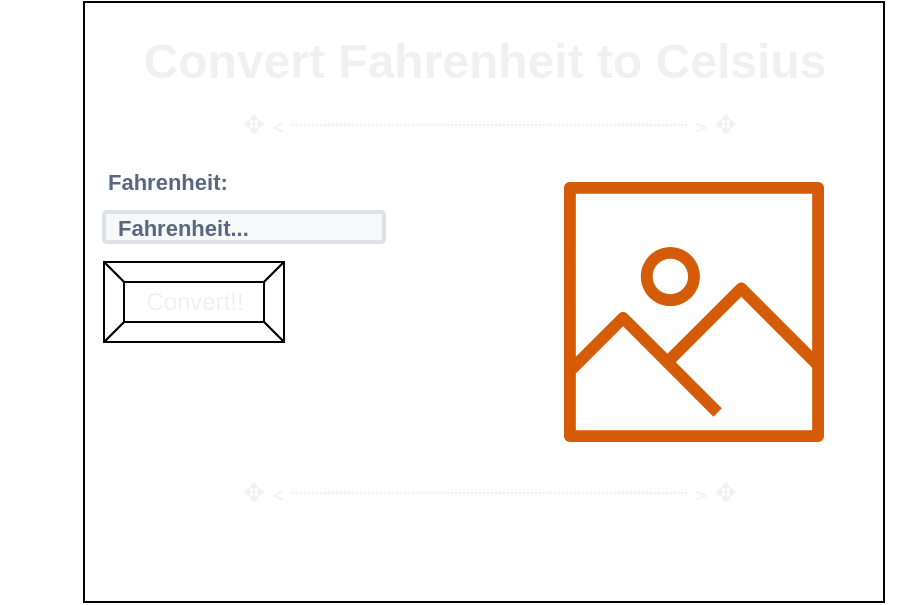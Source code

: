 <mxfile>
    <diagram id="pIaEtrtLPv3HG8r1JEND" name="Page-1">
        <mxGraphModel dx="463" dy="490" grid="1" gridSize="10" guides="1" tooltips="1" connect="1" arrows="1" fold="1" page="1" pageScale="1" pageWidth="850" pageHeight="1100" math="0" shadow="0">
            <root>
                <mxCell id="0"/>
                <mxCell id="1" parent="0"/>
                <mxCell id="2" value="" style="rounded=0;whiteSpace=wrap;html=1;" parent="1" vertex="1">
                    <mxGeometry x="80" y="80" width="400" height="300" as="geometry"/>
                </mxCell>
                <mxCell id="7" value="Convert Fahrenheit to Celsius" style="text;strokeColor=none;fillColor=none;html=1;fontSize=24;fontStyle=1;verticalAlign=middle;align=center;fontColor=#F0F0F0;" vertex="1" parent="1">
                    <mxGeometry x="230" y="90" width="100" height="40" as="geometry"/>
                </mxCell>
                <mxCell id="10" value="&lt;ul style=&quot;box-sizing: border-box ; overflow-wrap: break-word ; font-family: &amp;#34;arial&amp;#34; , sans-serif ; font-size: 1.1em&quot;&gt;&lt;li style=&quot;box-sizing: border-box ; overflow-wrap: break-word ; list-style-type: none&quot;&gt;✥﹤┈┈┈┈┈┈┈┈┈┈┈┈┈┈┈┈┈┈┈┈┈┈┈┈┈﹥✥&lt;/li&gt;&lt;/ul&gt;" style="text;html=1;strokeColor=none;fillColor=none;align=center;verticalAlign=middle;whiteSpace=wrap;rounded=0;fontColor=#F0F0F0;" vertex="1" parent="1">
                    <mxGeometry x="38" y="126" width="450" height="30" as="geometry"/>
                </mxCell>
                <mxCell id="11" value="Fahrenheit:" style="fillColor=none;strokeColor=none;html=1;fontSize=11;fontStyle=0;align=left;fontColor=#596780;fontStyle=1;fontSize=11;labelBackgroundColor=none;" vertex="1" parent="1">
                    <mxGeometry x="90" y="160" width="240" height="20" as="geometry"/>
                </mxCell>
                <mxCell id="12" value="&lt;span style=&quot;font-size: 11px ; font-weight: 700&quot;&gt;Fahrenheit...&lt;/span&gt;" style="rounded=1;arcSize=9;fillColor=#F7F8F9;align=left;spacingLeft=5;strokeColor=#DEE1E6;html=1;strokeWidth=2;fontColor=#596780;fontSize=12;labelBackgroundColor=none;" vertex="1" parent="1">
                    <mxGeometry x="90" y="185" width="140" height="15" as="geometry"/>
                </mxCell>
                <mxCell id="13" value="Convert!!" style="labelPosition=center;verticalLabelPosition=middle;align=center;html=1;shape=mxgraph.basic.button;dx=10;labelBackgroundColor=none;fontColor=#F0F0F0;" vertex="1" parent="1">
                    <mxGeometry x="90" y="210" width="90" height="40" as="geometry"/>
                </mxCell>
                <mxCell id="14" value="" style="sketch=0;outlineConnect=0;fontColor=#232F3E;gradientColor=none;fillColor=#D45B07;strokeColor=none;dashed=0;verticalLabelPosition=bottom;verticalAlign=top;align=center;html=1;fontSize=12;fontStyle=0;aspect=fixed;pointerEvents=1;shape=mxgraph.aws4.container_registry_image;labelBackgroundColor=none;" vertex="1" parent="1">
                    <mxGeometry x="320" y="170" width="130" height="130" as="geometry"/>
                </mxCell>
                <mxCell id="xmzYkjsA1-49yB1Jcw_V-14" value="&lt;ul style=&quot;box-sizing: border-box ; overflow-wrap: break-word ; font-family: &amp;#34;arial&amp;#34; , sans-serif ; font-size: 1.1em&quot;&gt;&lt;li style=&quot;box-sizing: border-box ; overflow-wrap: break-word ; list-style-type: none&quot;&gt;✥﹤┈┈┈┈┈┈┈┈┈┈┈┈┈┈┈┈┈┈┈┈┈┈┈┈┈﹥✥&lt;/li&gt;&lt;/ul&gt;" style="text;html=1;strokeColor=none;fillColor=none;align=center;verticalAlign=middle;whiteSpace=wrap;rounded=0;fontColor=#F0F0F0;" vertex="1" parent="1">
                    <mxGeometry x="38" y="310" width="450" height="30" as="geometry"/>
                </mxCell>
            </root>
        </mxGraphModel>
    </diagram>
    <diagram id="izphS7DkK-PT1-R-Eh5a" name="Page-2">
        <mxGraphModel dx="463" dy="490" grid="1" gridSize="10" guides="1" tooltips="1" connect="1" arrows="1" fold="1" page="1" pageScale="1" pageWidth="827" pageHeight="1169" math="0" shadow="0">
            <root>
                <mxCell id="si5a-FBpuGMCU0Gsgv0Z-0"/>
                <mxCell id="si5a-FBpuGMCU0Gsgv0Z-1" parent="si5a-FBpuGMCU0Gsgv0Z-0"/>
                <mxCell id="si5a-FBpuGMCU0Gsgv0Z-2" value="" style="rounded=0;whiteSpace=wrap;html=1;" vertex="1" parent="si5a-FBpuGMCU0Gsgv0Z-1">
                    <mxGeometry x="80" y="80" width="400" height="300" as="geometry"/>
                </mxCell>
                <mxCell id="si5a-FBpuGMCU0Gsgv0Z-3" value="Convert Fahrenheit to Celsius" style="text;strokeColor=none;fillColor=none;html=1;fontSize=24;fontStyle=1;verticalAlign=middle;align=center;fontColor=#F0F0F0;" vertex="1" parent="si5a-FBpuGMCU0Gsgv0Z-1">
                    <mxGeometry x="230" y="90" width="100" height="40" as="geometry"/>
                </mxCell>
                <mxCell id="si5a-FBpuGMCU0Gsgv0Z-4" value="Fahrenheit:" style="fillColor=none;strokeColor=none;html=1;fontSize=11;fontStyle=0;align=left;fontColor=#596780;fontStyle=1;fontSize=11;labelBackgroundColor=none;" vertex="1" parent="si5a-FBpuGMCU0Gsgv0Z-1">
                    <mxGeometry x="90" y="160" width="240" height="20" as="geometry"/>
                </mxCell>
                <mxCell id="si5a-FBpuGMCU0Gsgv0Z-5" value="&lt;span style=&quot;font-size: 11px ; font-weight: 700&quot;&gt;Fahrenheit...&lt;/span&gt;" style="rounded=1;arcSize=9;fillColor=#F7F8F9;align=left;spacingLeft=5;strokeColor=#DEE1E6;html=1;strokeWidth=2;fontColor=#596780;fontSize=12;labelBackgroundColor=none;" vertex="1" parent="si5a-FBpuGMCU0Gsgv0Z-1">
                    <mxGeometry x="90" y="185" width="140" height="15" as="geometry"/>
                </mxCell>
                <mxCell id="si5a-FBpuGMCU0Gsgv0Z-6" value="Convert!!" style="labelPosition=center;verticalLabelPosition=middle;align=center;html=1;shape=mxgraph.basic.button;dx=10;labelBackgroundColor=none;fontColor=#F0F0F0;" vertex="1" parent="si5a-FBpuGMCU0Gsgv0Z-1">
                    <mxGeometry x="90" y="210" width="90" height="40" as="geometry"/>
                </mxCell>
                <mxCell id="si5a-FBpuGMCU0Gsgv0Z-7" value="" style="sketch=0;outlineConnect=0;fontColor=#232F3E;gradientColor=none;fillColor=#D45B07;strokeColor=none;dashed=0;verticalLabelPosition=bottom;verticalAlign=top;align=center;html=1;fontSize=12;fontStyle=0;aspect=fixed;pointerEvents=1;shape=mxgraph.aws4.container_registry_image;labelBackgroundColor=none;" vertex="1" parent="si5a-FBpuGMCU0Gsgv0Z-1">
                    <mxGeometry x="320" y="170" width="130" height="130" as="geometry"/>
                </mxCell>
                <mxCell id="si5a-FBpuGMCU0Gsgv0Z-8" value="Celsius: _____C&lt;span style=&quot;color: rgb(232 , 234 , 237) ; font-family: &amp;#34;arial&amp;#34; , sans-serif ; text-align: left ; background-color: rgb(32 , 33 , 36)&quot;&gt;&lt;font style=&quot;font-size: 22px&quot;&gt;°&lt;/font&gt;&lt;/span&gt;" style="text;html=1;strokeColor=none;fillColor=none;align=center;verticalAlign=middle;whiteSpace=wrap;rounded=0;labelBackgroundColor=none;fontColor=#F0F0F0;" vertex="1" parent="si5a-FBpuGMCU0Gsgv0Z-1">
                    <mxGeometry x="72.5" y="250" width="125" height="30" as="geometry"/>
                </mxCell>
                <mxCell id="H66EPPlQIOPHwVtBMTQF-0" value="&lt;ul style=&quot;box-sizing: border-box ; overflow-wrap: break-word ; font-family: &amp;#34;arial&amp;#34; , sans-serif ; font-size: 1.1em&quot;&gt;&lt;li style=&quot;box-sizing: border-box ; overflow-wrap: break-word ; list-style-type: none&quot;&gt;✥﹤┈┈┈┈┈┈┈┈┈┈┈┈┈┈┈┈┈┈┈┈┈┈┈┈┈﹥✥&lt;/li&gt;&lt;/ul&gt;" style="text;html=1;strokeColor=none;fillColor=none;align=center;verticalAlign=middle;whiteSpace=wrap;rounded=0;fontColor=#F0F0F0;" vertex="1" parent="si5a-FBpuGMCU0Gsgv0Z-1">
                    <mxGeometry x="38" y="126" width="450" height="30" as="geometry"/>
                </mxCell>
                <mxCell id="j6RnEkgZVJ1mxfoy30e4-0" value="&lt;ul style=&quot;box-sizing: border-box ; overflow-wrap: break-word ; font-family: &amp;#34;arial&amp;#34; , sans-serif ; font-size: 1.1em&quot;&gt;&lt;li style=&quot;box-sizing: border-box ; overflow-wrap: break-word ; list-style-type: none&quot;&gt;✥﹤┈┈┈┈┈┈┈┈┈┈┈┈┈┈┈┈┈┈┈┈┈┈┈┈┈﹥✥&lt;/li&gt;&lt;/ul&gt;" style="text;html=1;strokeColor=none;fillColor=none;align=center;verticalAlign=middle;whiteSpace=wrap;rounded=0;fontColor=#F0F0F0;" vertex="1" parent="si5a-FBpuGMCU0Gsgv0Z-1">
                    <mxGeometry x="38" y="310" width="450" height="30" as="geometry"/>
                </mxCell>
            </root>
        </mxGraphModel>
    </diagram>
</mxfile>